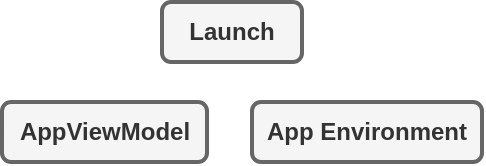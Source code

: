 <mxfile version="21.2.1" type="github" pages="2">
  <diagram name="AppFlow" id="THE9aw8xC50qih9O9k59">
    <mxGraphModel dx="1010" dy="612" grid="1" gridSize="10" guides="1" tooltips="1" connect="1" arrows="1" fold="1" page="1" pageScale="1" pageWidth="850" pageHeight="1100" math="0" shadow="0">
      <root>
        <mxCell id="0" />
        <mxCell id="1" parent="0" />
        <mxCell id="b1-T8Dii-pzNEnpuG8tk-1" value="Launch" style="rounded=1;whiteSpace=wrap;html=1;fillColor=#f5f5f5;strokeColor=#666666;fontColor=#333333;strokeWidth=2;fontStyle=1" vertex="1" parent="1">
          <mxGeometry x="380" y="30" width="70" height="30" as="geometry" />
        </mxCell>
        <mxCell id="b1-T8Dii-pzNEnpuG8tk-5" value="AppViewModel" style="rounded=1;whiteSpace=wrap;html=1;fontStyle=1;strokeWidth=2;fillColor=#f5f5f5;fontColor=#333333;strokeColor=#666666;" vertex="1" parent="1">
          <mxGeometry x="300" y="80" width="102.5" height="30" as="geometry" />
        </mxCell>
        <mxCell id="b1-T8Dii-pzNEnpuG8tk-8" value="App Environment" style="rounded=1;whiteSpace=wrap;html=1;fontStyle=1;strokeWidth=2;fillColor=#f5f5f5;fontColor=#333333;strokeColor=#666666;" vertex="1" parent="1">
          <mxGeometry x="425" y="80" width="115" height="30" as="geometry" />
        </mxCell>
      </root>
    </mxGraphModel>
  </diagram>
  <diagram id="qhx9A7RwXnPCcTzTf_GL" name="App Environment">
    <mxGraphModel dx="841" dy="510" grid="1" gridSize="10" guides="1" tooltips="1" connect="1" arrows="1" fold="1" page="1" pageScale="1" pageWidth="850" pageHeight="1100" math="0" shadow="0">
      <root>
        <mxCell id="0" />
        <mxCell id="1" parent="0" />
        <mxCell id="29X90MTmfKGoUMo8JZHX-1" value="App Environment" style="rounded=1;whiteSpace=wrap;html=1;fillColor=#f5f5f5;fontColor=#333333;strokeColor=#666666;strokeWidth=2;fontStyle=1" vertex="1" parent="1">
          <mxGeometry x="365" y="20" width="120" height="40" as="geometry" />
        </mxCell>
      </root>
    </mxGraphModel>
  </diagram>
</mxfile>
